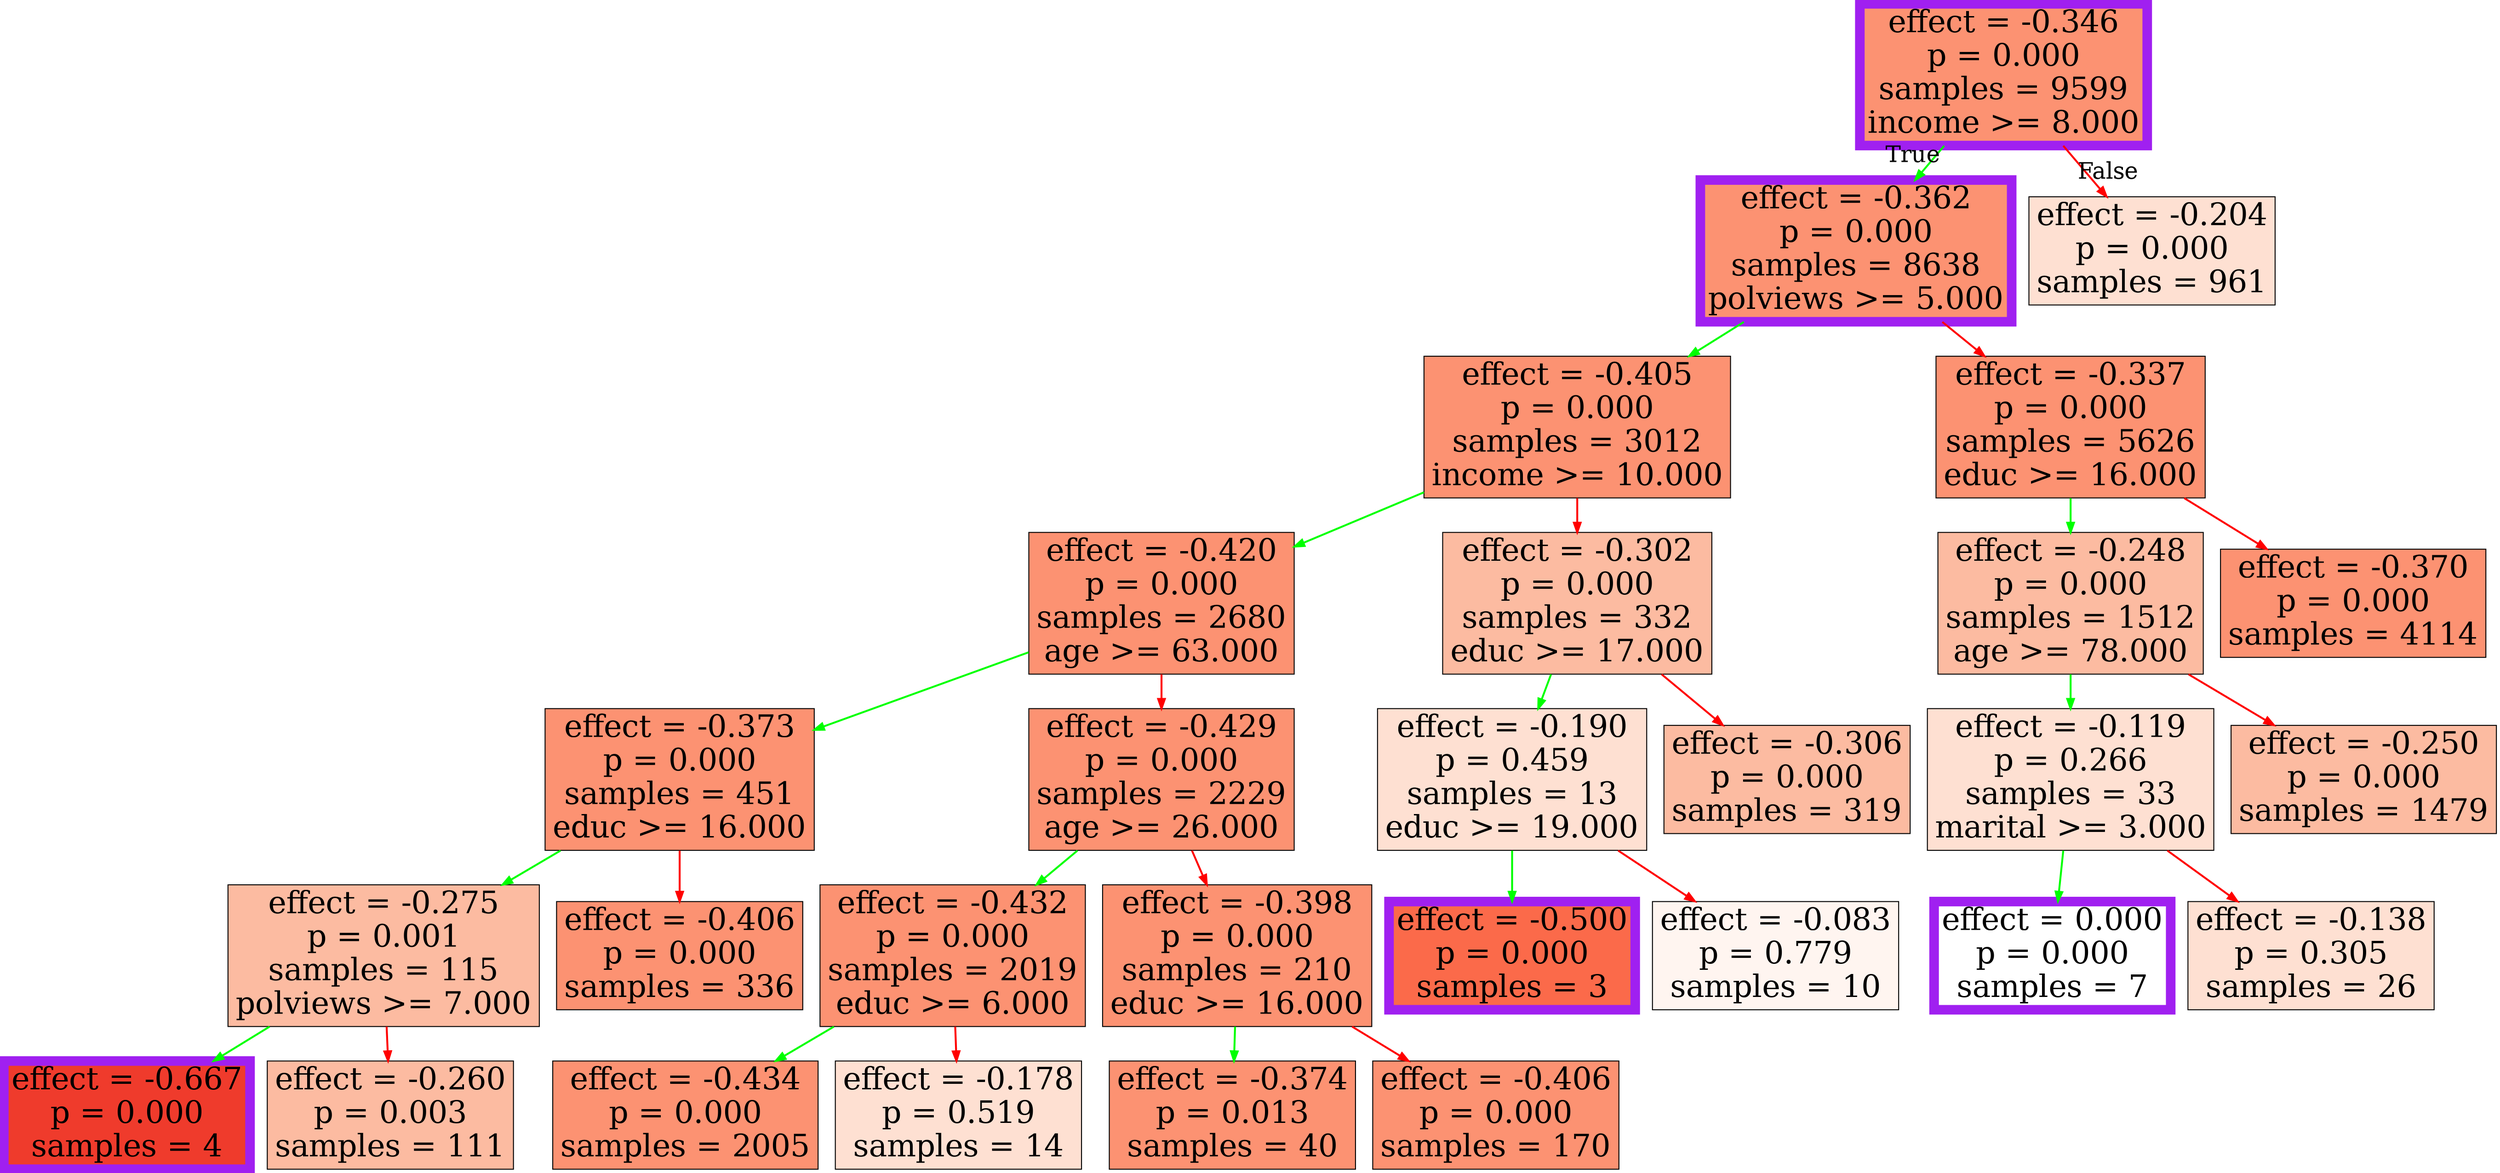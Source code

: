 digraph Tree {
node [shape=box, fontsize=32] ;
edge [fontsize=24] ;
0 [label="effect = -0.346\np = 0.000\nsamples = 9599\nincome >= 8.000\n", style=filled, fillcolor="/reds9/4", color=purple, penwidth=10.0] ;
0 -> 1 [labeldistance=2.5, labelangle=45, headlabel="True", color=green, penwidth=2] ;
1 [label="effect = -0.362\np = 0.000\nsamples = 8638\npolviews >= 5.000\n", style=filled, fillcolor="/reds9/4", color=purple, penwidth=10.0] ;
1 -> 2[color=green, penwidth=2] ;
2 [label="effect = -0.405\np = 0.000\nsamples = 3012\nincome >= 10.000\n", style=filled, fillcolor="/reds9/4"] ;
2 -> 3[color=green, penwidth=2] ;
3 [label="effect = -0.420\np = 0.000\nsamples = 2680\nage >= 63.000\n", style=filled, fillcolor="/reds9/4"] ;
3 -> 4[color=green, penwidth=2] ;
4 [label="effect = -0.373\np = 0.000\nsamples = 451\neduc >= 16.000\n", style=filled, fillcolor="/reds9/4"] ;
4 -> 5[color=green, penwidth=2] ;
5 [label="effect = -0.275\np = 0.001\nsamples = 115\npolviews >= 7.000\n", style=filled, fillcolor="/reds9/3"] ;
5 -> 6[color=green, penwidth=2] ;
6 [label="effect = -0.667\np = 0.000\nsamples = 4", style=filled, fillcolor="/reds9/6", color=purple, penwidth=10.0] ;
5 -> 7[color=red, penwidth=2] ;
7 [label="effect = -0.260\np = 0.003\nsamples = 111", style=filled, fillcolor="/reds9/3"] ;
4 -> 8[color=red, penwidth=2] ;
8 [label="effect = -0.406\np = 0.000\nsamples = 336", style=filled, fillcolor="/reds9/4"] ;
3 -> 9[color=red, penwidth=2] ;
9 [label="effect = -0.429\np = 0.000\nsamples = 2229\nage >= 26.000\n", style=filled, fillcolor="/reds9/4"] ;
9 -> 10[color=green, penwidth=2] ;
10 [label="effect = -0.432\np = 0.000\nsamples = 2019\neduc >= 6.000\n", style=filled, fillcolor="/reds9/4"] ;
10 -> 11[color=green, penwidth=2] ;
11 [label="effect = -0.434\np = 0.000\nsamples = 2005", style=filled, fillcolor="/reds9/4"] ;
10 -> 12[color=red, penwidth=2] ;
12 [label="effect = -0.178\np = 0.519\nsamples = 14", style=filled, fillcolor="/reds9/2"] ;
9 -> 13[color=red, penwidth=2] ;
13 [label="effect = -0.398\np = 0.000\nsamples = 210\neduc >= 16.000\n", style=filled, fillcolor="/reds9/4"] ;
13 -> 14[color=green, penwidth=2] ;
14 [label="effect = -0.374\np = 0.013\nsamples = 40", style=filled, fillcolor="/reds9/4"] ;
13 -> 15[color=red, penwidth=2] ;
15 [label="effect = -0.406\np = 0.000\nsamples = 170", style=filled, fillcolor="/reds9/4"] ;
2 -> 16[color=red, penwidth=2] ;
16 [label="effect = -0.302\np = 0.000\nsamples = 332\neduc >= 17.000\n", style=filled, fillcolor="/reds9/3"] ;
16 -> 17[color=green, penwidth=2] ;
17 [label="effect = -0.190\np = 0.459\nsamples = 13\neduc >= 19.000\n", style=filled, fillcolor="/reds9/2"] ;
17 -> 18[color=green, penwidth=2] ;
18 [label="effect = -0.500\np = 0.000\nsamples = 3", style=filled, fillcolor="/reds9/5", color=purple, penwidth=10.0] ;
17 -> 19[color=red, penwidth=2] ;
19 [label="effect = -0.083\np = 0.779\nsamples = 10", style=filled, fillcolor="/reds9/1"] ;
16 -> 20[color=red, penwidth=2] ;
20 [label="effect = -0.306\np = 0.000\nsamples = 319", style=filled, fillcolor="/reds9/3"] ;
1 -> 21[color=red, penwidth=2] ;
21 [label="effect = -0.337\np = 0.000\nsamples = 5626\neduc >= 16.000\n", style=filled, fillcolor="/reds9/4"] ;
21 -> 22[color=green, penwidth=2] ;
22 [label="effect = -0.248\np = 0.000\nsamples = 1512\nage >= 78.000\n", style=filled, fillcolor="/reds9/3"] ;
22 -> 23[color=green, penwidth=2] ;
23 [label="effect = -0.119\np = 0.266\nsamples = 33\nmarital >= 3.000\n", style=filled, fillcolor="/reds9/2"] ;
23 -> 24[color=green, penwidth=2] ;
24 [label="effect = 0.000\np = 0.000\nsamples = 7", style=filled, fillcolor=white, color=purple, penwidth=10.0] ;
23 -> 25[color=red, penwidth=2] ;
25 [label="effect = -0.138\np = 0.305\nsamples = 26", style=filled, fillcolor="/reds9/2"] ;
22 -> 26[color=red, penwidth=2] ;
26 [label="effect = -0.250\np = 0.000\nsamples = 1479", style=filled, fillcolor="/reds9/3"] ;
21 -> 27[color=red, penwidth=2] ;
27 [label="effect = -0.370\np = 0.000\nsamples = 4114", style=filled, fillcolor="/reds9/4"] ;
0 -> 28 [labeldistance=2.5, labelangle=-45, headlabel="False", color=red, penwidth=2] ;
28 [label="effect = -0.204\np = 0.000\nsamples = 961", style=filled, fillcolor="/reds9/2"] ;
}